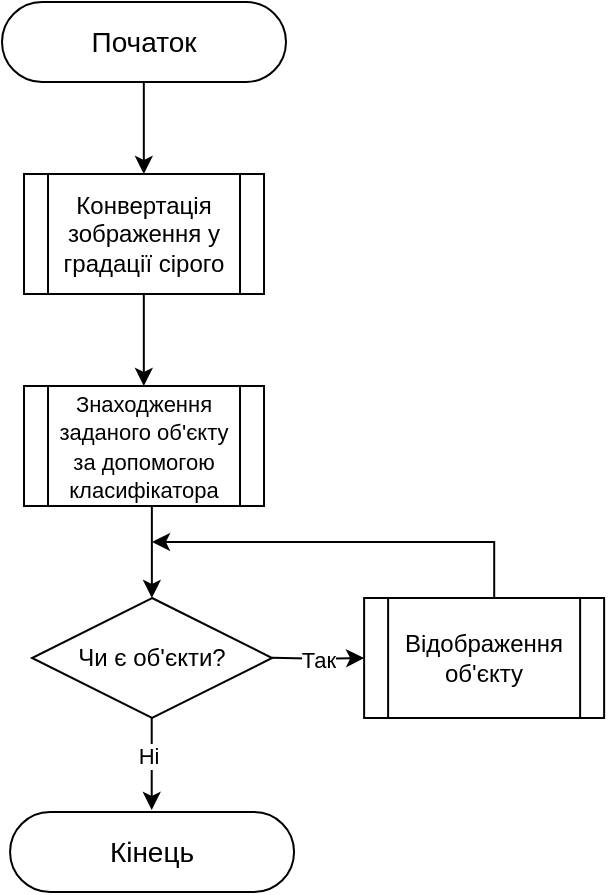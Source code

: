 <mxfile version="24.4.0" type="device">
  <diagram id="C5RBs43oDa-KdzZeNtuy" name="Page-1">
    <mxGraphModel dx="2077" dy="676" grid="1" gridSize="10" guides="1" tooltips="1" connect="1" arrows="1" fold="1" page="1" pageScale="1" pageWidth="827" pageHeight="1169" math="0" shadow="0">
      <root>
        <mxCell id="WIyWlLk6GJQsqaUBKTNV-0" />
        <mxCell id="WIyWlLk6GJQsqaUBKTNV-1" parent="WIyWlLk6GJQsqaUBKTNV-0" />
        <mxCell id="doYjt0I-bv-tzujPuIN1-162" value="&lt;font style=&quot;font-size: 14px;&quot;&gt;Початок&lt;/font&gt;" style="rounded=1;whiteSpace=wrap;html=1;arcSize=50;" parent="WIyWlLk6GJQsqaUBKTNV-1" vertex="1">
          <mxGeometry x="-780" y="40" width="142" height="40" as="geometry" />
        </mxCell>
        <mxCell id="WnF827PyI-70W-nlXefg-8" style="edgeStyle=orthogonalEdgeStyle;rounded=0;orthogonalLoop=1;jettySize=auto;html=1;entryX=0.5;entryY=0;entryDx=0;entryDy=0;" parent="WIyWlLk6GJQsqaUBKTNV-1" edge="1">
          <mxGeometry relative="1" as="geometry">
            <mxPoint x="-709.09" y="126" as="targetPoint" />
            <mxPoint x="-709.09" y="80" as="sourcePoint" />
          </mxGeometry>
        </mxCell>
        <mxCell id="WnF827PyI-70W-nlXefg-9" value="Конвертація зображення у градації сірого" style="shape=process;whiteSpace=wrap;html=1;backgroundOutline=1;" parent="WIyWlLk6GJQsqaUBKTNV-1" vertex="1">
          <mxGeometry x="-768.99" y="126" width="120" height="60" as="geometry" />
        </mxCell>
        <mxCell id="WnF827PyI-70W-nlXefg-12" style="edgeStyle=orthogonalEdgeStyle;rounded=0;orthogonalLoop=1;jettySize=auto;html=1;entryX=0.5;entryY=0;entryDx=0;entryDy=0;" parent="WIyWlLk6GJQsqaUBKTNV-1" edge="1">
          <mxGeometry relative="1" as="geometry">
            <mxPoint x="-705.07" y="338" as="targetPoint" />
            <mxPoint x="-705.07" y="292" as="sourcePoint" />
          </mxGeometry>
        </mxCell>
        <mxCell id="WnF827PyI-70W-nlXefg-17" value="&lt;font style=&quot;font-size: 12px;&quot;&gt;Чи є об&#39;єкти?&lt;/font&gt;" style="rhombus;whiteSpace=wrap;html=1;" parent="WIyWlLk6GJQsqaUBKTNV-1" vertex="1">
          <mxGeometry x="-764.97" y="338" width="120" height="60" as="geometry" />
        </mxCell>
        <mxCell id="VP7ybjolI4morJCBYN9p-5" style="edgeStyle=orthogonalEdgeStyle;rounded=0;orthogonalLoop=1;jettySize=auto;html=1;" edge="1" parent="WIyWlLk6GJQsqaUBKTNV-1">
          <mxGeometry relative="1" as="geometry">
            <mxPoint x="-705" y="310" as="targetPoint" />
            <mxPoint x="-533.889" y="338" as="sourcePoint" />
            <Array as="points">
              <mxPoint x="-534" y="310" />
            </Array>
          </mxGeometry>
        </mxCell>
        <mxCell id="WnF827PyI-70W-nlXefg-30" value="Відображення об&#39;єкту" style="shape=process;whiteSpace=wrap;html=1;backgroundOutline=1;" parent="WIyWlLk6GJQsqaUBKTNV-1" vertex="1">
          <mxGeometry x="-598.94" y="338" width="120" height="60" as="geometry" />
        </mxCell>
        <mxCell id="WnF827PyI-70W-nlXefg-38" value="&lt;font style=&quot;font-size: 14px;&quot;&gt;Кінець&lt;/font&gt;" style="rounded=1;whiteSpace=wrap;html=1;arcSize=50;" parent="WIyWlLk6GJQsqaUBKTNV-1" vertex="1">
          <mxGeometry x="-775.97" y="445" width="142" height="40" as="geometry" />
        </mxCell>
        <mxCell id="R7CpFCyDCTwJK-1Gj5H0-0" style="edgeStyle=orthogonalEdgeStyle;rounded=0;orthogonalLoop=1;jettySize=auto;html=1;entryX=0.5;entryY=0;entryDx=0;entryDy=0;" parent="WIyWlLk6GJQsqaUBKTNV-1" edge="1">
          <mxGeometry relative="1" as="geometry">
            <mxPoint x="-709.09" y="232" as="targetPoint" />
            <mxPoint x="-709.09" y="186" as="sourcePoint" />
          </mxGeometry>
        </mxCell>
        <mxCell id="R7CpFCyDCTwJK-1Gj5H0-1" value="&lt;font style=&quot;font-size: 11px;&quot;&gt;Знаходження заданого об&#39;єкту за допомогою класифікатора&lt;/font&gt;" style="shape=process;whiteSpace=wrap;html=1;backgroundOutline=1;" parent="WIyWlLk6GJQsqaUBKTNV-1" vertex="1">
          <mxGeometry x="-768.99" y="232" width="120" height="60" as="geometry" />
        </mxCell>
        <mxCell id="VP7ybjolI4morJCBYN9p-1" style="edgeStyle=orthogonalEdgeStyle;rounded=0;orthogonalLoop=1;jettySize=auto;html=1;entryX=0;entryY=0.5;entryDx=0;entryDy=0;" edge="1" parent="WIyWlLk6GJQsqaUBKTNV-1" target="WnF827PyI-70W-nlXefg-30">
          <mxGeometry relative="1" as="geometry">
            <mxPoint x="-604.97" y="367.92" as="targetPoint" />
            <mxPoint x="-644.97" y="367.92" as="sourcePoint" />
            <Array as="points" />
          </mxGeometry>
        </mxCell>
        <mxCell id="VP7ybjolI4morJCBYN9p-2" value="Так" style="edgeLabel;html=1;align=center;verticalAlign=middle;resizable=0;points=[];" vertex="1" connectable="0" parent="VP7ybjolI4morJCBYN9p-1">
          <mxGeometry x="-0.039" relative="1" as="geometry">
            <mxPoint as="offset" />
          </mxGeometry>
        </mxCell>
        <mxCell id="VP7ybjolI4morJCBYN9p-3" style="edgeStyle=orthogonalEdgeStyle;rounded=0;orthogonalLoop=1;jettySize=auto;html=1;entryX=0.5;entryY=0;entryDx=0;entryDy=0;" edge="1" parent="WIyWlLk6GJQsqaUBKTNV-1">
          <mxGeometry relative="1" as="geometry">
            <mxPoint x="-705.14" y="444" as="targetPoint" />
            <mxPoint x="-705.14" y="398" as="sourcePoint" />
          </mxGeometry>
        </mxCell>
        <mxCell id="VP7ybjolI4morJCBYN9p-4" value="Ні" style="edgeLabel;html=1;align=center;verticalAlign=middle;resizable=0;points=[];" vertex="1" connectable="0" parent="VP7ybjolI4morJCBYN9p-3">
          <mxGeometry x="-0.2" y="-2" relative="1" as="geometry">
            <mxPoint as="offset" />
          </mxGeometry>
        </mxCell>
      </root>
    </mxGraphModel>
  </diagram>
</mxfile>
